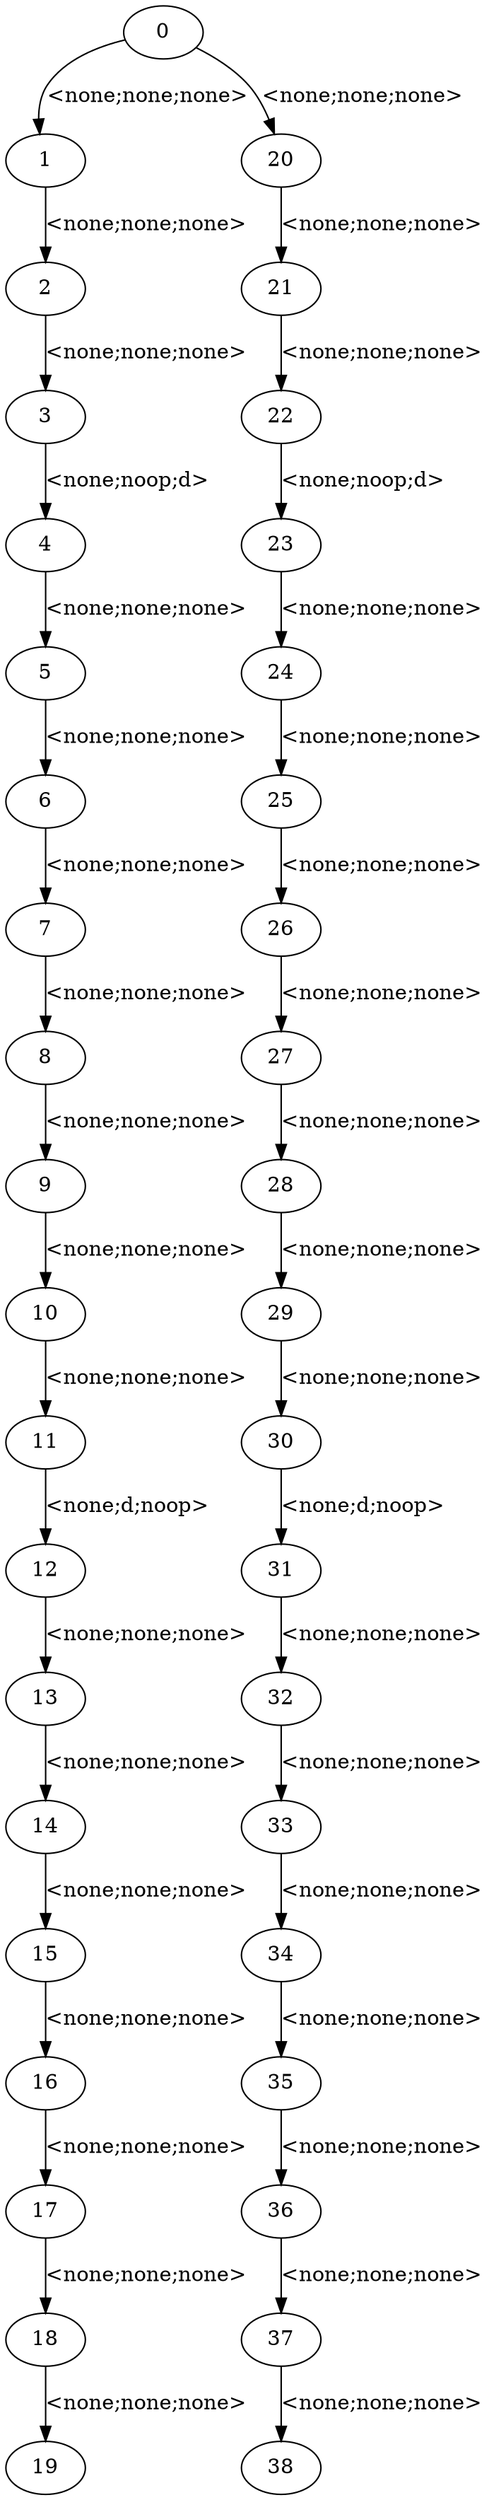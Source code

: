 digraph witness1 {
 0 [label="0",shape=ellipse]
 1 [label="1",shape=ellipse]
 2 [label="2",shape=ellipse]
 3 [label="3",shape=ellipse]
 4 [label="4",shape=ellipse]
 5 [label="5",shape=ellipse]
 6 [label="6",shape=ellipse]
 7 [label="7",shape=ellipse]
 8 [label="8",shape=ellipse]
 9 [label="9",shape=ellipse]
 10 [label="10",shape=ellipse]
 11 [label="11",shape=ellipse]
 12 [label="12",shape=ellipse]
 13 [label="13",shape=ellipse]
 14 [label="14",shape=ellipse]
 15 [label="15",shape=ellipse]
 16 [label="16",shape=ellipse]
 17 [label="17",shape=ellipse]
 18 [label="18",shape=ellipse]
 19 [label="19",shape=ellipse]
 20 [label="20",shape=ellipse]
 21 [label="21",shape=ellipse]
 22 [label="22",shape=ellipse]
 23 [label="23",shape=ellipse]
 24 [label="24",shape=ellipse]
 25 [label="25",shape=ellipse]
 26 [label="26",shape=ellipse]
 27 [label="27",shape=ellipse]
 28 [label="28",shape=ellipse]
 29 [label="29",shape=ellipse]
 30 [label="30",shape=ellipse]
 31 [label="31",shape=ellipse]
 32 [label="32",shape=ellipse]
 33 [label="33",shape=ellipse]
 34 [label="34",shape=ellipse]
 35 [label="35",shape=ellipse]
 36 [label="36",shape=ellipse]
 37 [label="37",shape=ellipse]
 38 [label="38",shape=ellipse]
    0 -> 1[label="<none;none;none>"]
    1 -> 2[label="<none;none;none>"]
    2 -> 3[label="<none;none;none>"]
    3 -> 4[label="<none;noop;d>"]
    4 -> 5[label="<none;none;none>"]
    5 -> 6[label="<none;none;none>"]
    6 -> 7[label="<none;none;none>"]
    7 -> 8[label="<none;none;none>"]
    8 -> 9[label="<none;none;none>"]
    9 -> 10[label="<none;none;none>"]
    10 -> 11[label="<none;none;none>"]
    11 -> 12[label="<none;d;noop>"]
    12 -> 13[label="<none;none;none>"]
    13 -> 14[label="<none;none;none>"]
    14 -> 15[label="<none;none;none>"]
    15 -> 16[label="<none;none;none>"]
    16 -> 17[label="<none;none;none>"]
    17 -> 18[label="<none;none;none>"]
    18 -> 19[label="<none;none;none>"]
    0 -> 20[label="<none;none;none>"]
    20 -> 21[label="<none;none;none>"]
    21 -> 22[label="<none;none;none>"]
    22 -> 23[label="<none;noop;d>"]
    23 -> 24[label="<none;none;none>"]
    24 -> 25[label="<none;none;none>"]
    25 -> 26[label="<none;none;none>"]
    26 -> 27[label="<none;none;none>"]
    27 -> 28[label="<none;none;none>"]
    28 -> 29[label="<none;none;none>"]
    29 -> 30[label="<none;none;none>"]
    30 -> 31[label="<none;d;noop>"]
    31 -> 32[label="<none;none;none>"]
    32 -> 33[label="<none;none;none>"]
    33 -> 34[label="<none;none;none>"]
    34 -> 35[label="<none;none;none>"]
    35 -> 36[label="<none;none;none>"]
    36 -> 37[label="<none;none;none>"]
    37 -> 38[label="<none;none;none>"]
}
